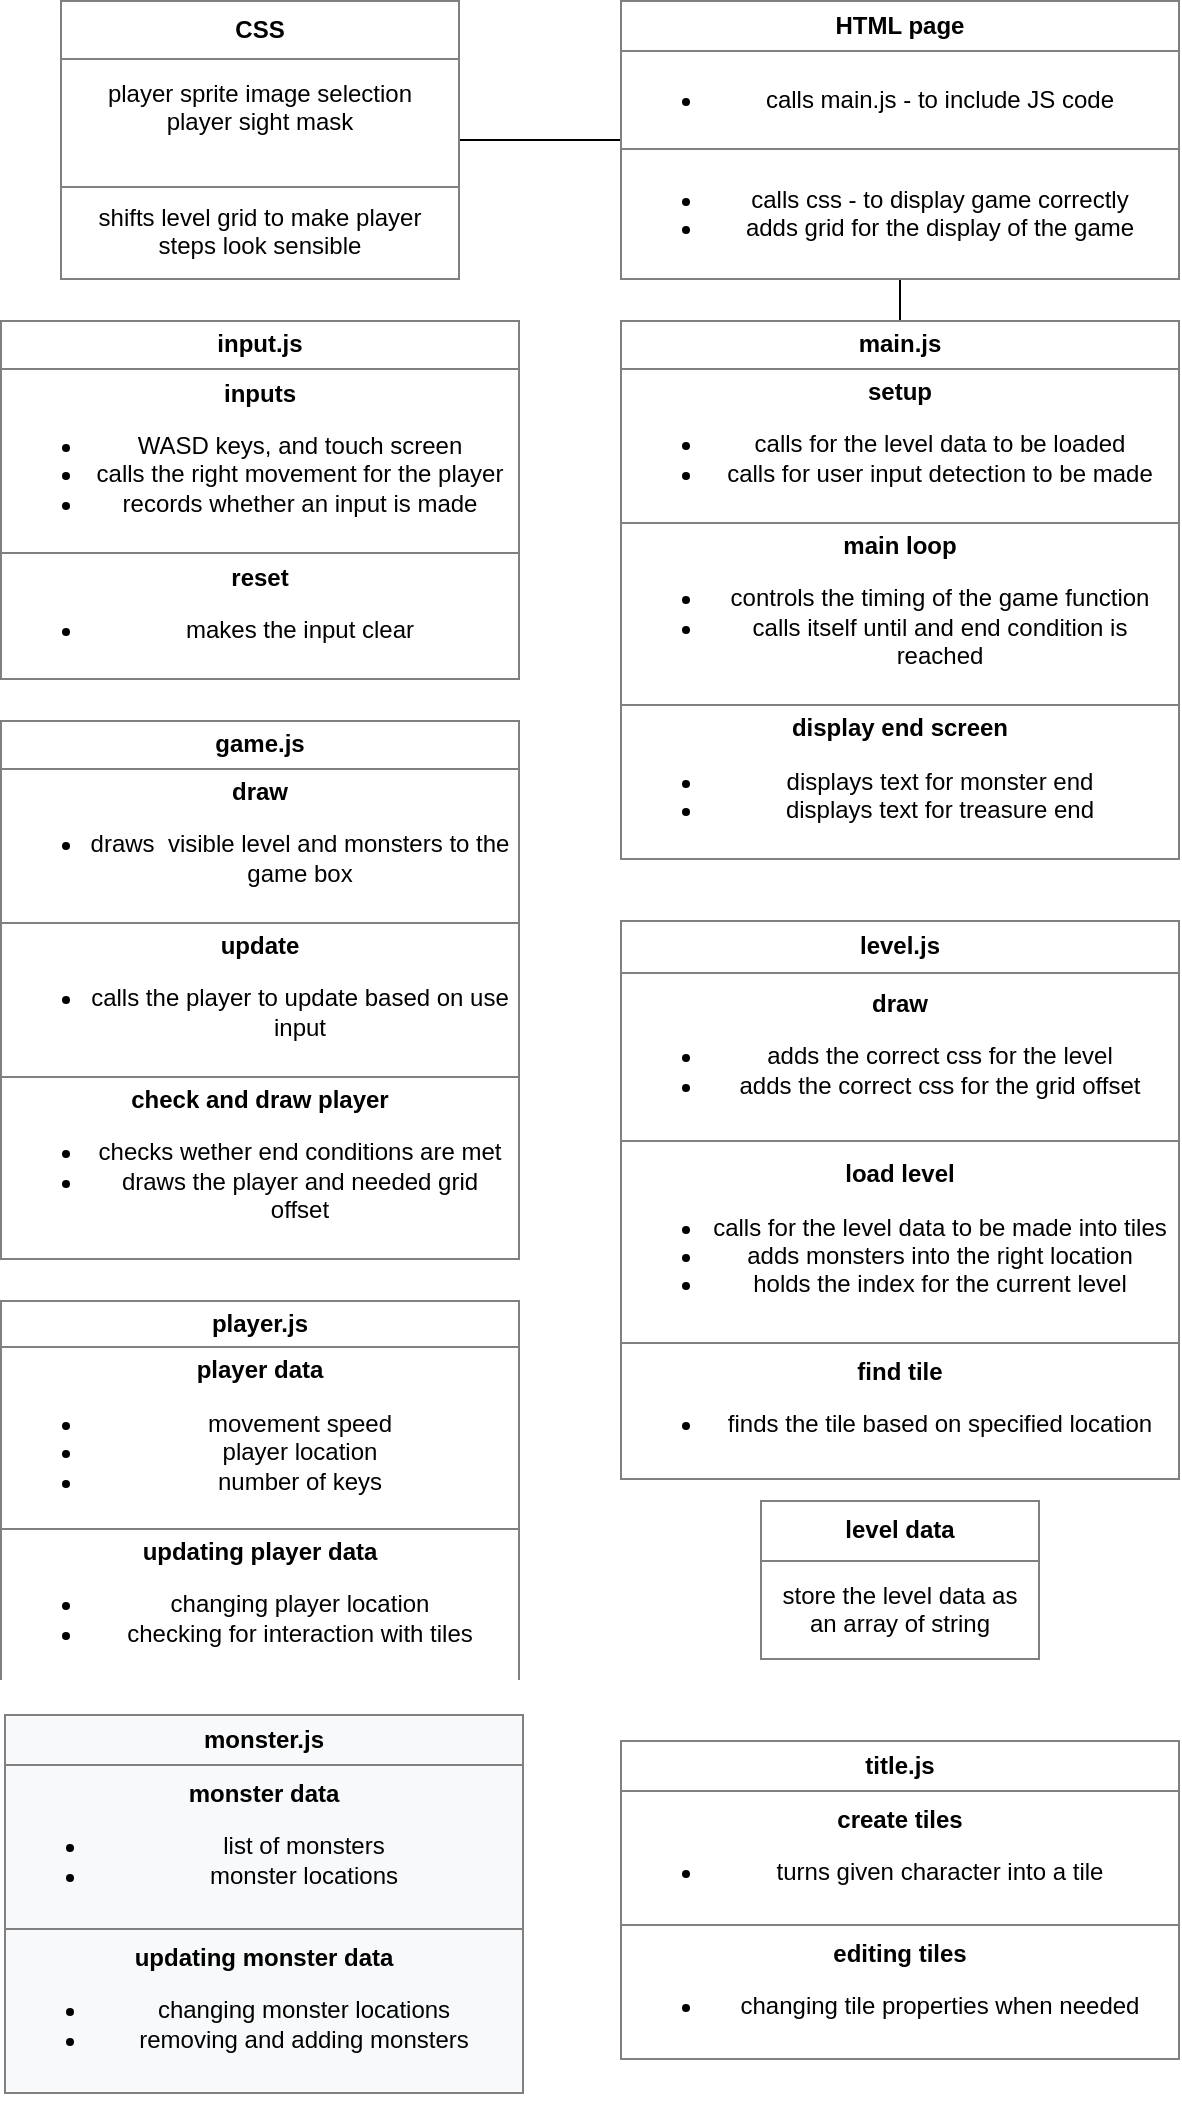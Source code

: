<mxfile version="13.6.6" type="github">
  <diagram id="prtHgNgQTEPvFCAcTncT" name="Page-1">
    <mxGraphModel dx="872" dy="422" grid="1" gridSize="10" guides="1" tooltips="1" connect="1" arrows="1" fold="1" page="1" pageScale="1" pageWidth="827" pageHeight="1169" math="0" shadow="0">
      <root>
        <mxCell id="0" />
        <mxCell id="1" parent="0" />
        <mxCell id="0_-cIZL938Ls0qubSqYC-9" value="" style="edgeStyle=orthogonalEdgeStyle;rounded=0;orthogonalLoop=1;jettySize=auto;html=1;endArrow=none;endFill=0;" edge="1" parent="1" source="0_-cIZL938Ls0qubSqYC-4" target="0_-cIZL938Ls0qubSqYC-5">
          <mxGeometry relative="1" as="geometry" />
        </mxCell>
        <mxCell id="0_-cIZL938Ls0qubSqYC-4" value="&lt;table border=&quot;1&quot; width=&quot;100%&quot; cellpadding=&quot;4&quot; style=&quot;width: 100% ; height: 100% ; border-collapse: collapse&quot;&gt;&lt;tbody&gt;&lt;tr&gt;&lt;th align=&quot;center&quot;&gt;CSS&lt;/th&gt;&lt;/tr&gt;&lt;tr&gt;&lt;td align=&quot;center&quot;&gt;player sprite image selection&lt;br&gt;player sight mask&lt;br&gt;&lt;br&gt;&lt;/td&gt;&lt;/tr&gt;&lt;tr&gt;&lt;td align=&quot;center&quot;&gt;shifts level grid to make player steps look sensible&lt;/td&gt;&lt;/tr&gt;&lt;/tbody&gt;&lt;/table&gt;" style="text;html=1;strokeColor=none;fillColor=none;overflow=fill;whiteSpace=wrap;" vertex="1" parent="1">
          <mxGeometry x="80" y="70" width="200" height="140" as="geometry" />
        </mxCell>
        <mxCell id="0_-cIZL938Ls0qubSqYC-10" value="" style="edgeStyle=orthogonalEdgeStyle;rounded=0;orthogonalLoop=1;jettySize=auto;html=1;endArrow=none;endFill=0;" edge="1" parent="1" source="0_-cIZL938Ls0qubSqYC-5" target="0_-cIZL938Ls0qubSqYC-6">
          <mxGeometry relative="1" as="geometry" />
        </mxCell>
        <mxCell id="0_-cIZL938Ls0qubSqYC-5" value="&lt;table border=&quot;1&quot; width=&quot;100%&quot; cellpadding=&quot;4&quot; style=&quot;width: 100% ; height: 100% ; border-collapse: collapse&quot;&gt;&lt;tbody&gt;&lt;tr&gt;&lt;th align=&quot;center&quot;&gt;HTML page&lt;/th&gt;&lt;/tr&gt;&lt;tr&gt;&lt;td align=&quot;center&quot;&gt;&lt;ul&gt;&lt;li&gt;calls main.js - to include JS code&lt;/li&gt;&lt;/ul&gt;&lt;/td&gt;&lt;/tr&gt;&lt;tr&gt;&lt;td align=&quot;center&quot;&gt;&lt;ul&gt;&lt;li&gt;calls css - to display game correctly&lt;/li&gt;&lt;li&gt;adds grid for the display of the game&lt;/li&gt;&lt;/ul&gt;&lt;/td&gt;&lt;/tr&gt;&lt;/tbody&gt;&lt;/table&gt;" style="text;html=1;strokeColor=none;fillColor=none;overflow=fill;whiteSpace=wrap;" vertex="1" parent="1">
          <mxGeometry x="360" y="70" width="280" height="140" as="geometry" />
        </mxCell>
        <mxCell id="0_-cIZL938Ls0qubSqYC-6" value="&lt;table border=&quot;1&quot; width=&quot;100%&quot; cellpadding=&quot;4&quot; style=&quot;width: 100% ; height: 100% ; border-collapse: collapse&quot;&gt;&lt;tbody&gt;&lt;tr&gt;&lt;th align=&quot;center&quot;&gt;main.js&lt;/th&gt;&lt;/tr&gt;&lt;tr&gt;&lt;td align=&quot;center&quot;&gt;&lt;b&gt;setup&lt;/b&gt;&lt;br&gt;&lt;ul&gt;&lt;li&gt;calls for the level data to be loaded&lt;/li&gt;&lt;li&gt;calls for user input detection to be made&lt;/li&gt;&lt;/ul&gt;&lt;/td&gt;&lt;/tr&gt;&lt;tr&gt;&lt;td align=&quot;center&quot;&gt;&lt;b&gt;main loop&lt;/b&gt;&lt;br&gt;&lt;ul&gt;&lt;li&gt;controls the timing of the game function&lt;/li&gt;&lt;li&gt;calls itself until and end condition is reached&lt;/li&gt;&lt;/ul&gt;&lt;/td&gt;&lt;/tr&gt;&lt;tr&gt;&lt;td style=&quot;text-align: center&quot;&gt;&lt;b&gt;display end screen&lt;/b&gt;&lt;br&gt;&lt;ul&gt;&lt;li&gt;displays text for monster end&lt;/li&gt;&lt;li&gt;displays text for treasure end&lt;/li&gt;&lt;/ul&gt;&lt;/td&gt;&lt;/tr&gt;&lt;/tbody&gt;&lt;/table&gt;" style="text;html=1;strokeColor=none;fillColor=none;overflow=fill;whiteSpace=wrap;" vertex="1" parent="1">
          <mxGeometry x="360" y="230" width="280" height="270" as="geometry" />
        </mxCell>
        <mxCell id="0_-cIZL938Ls0qubSqYC-11" value="&lt;table border=&quot;1&quot; width=&quot;100%&quot; cellpadding=&quot;4&quot; style=&quot;width: 100% ; height: 100% ; border-collapse: collapse&quot;&gt;&lt;tbody&gt;&lt;tr&gt;&lt;th align=&quot;center&quot;&gt;game.js&lt;/th&gt;&lt;/tr&gt;&lt;tr&gt;&lt;td align=&quot;center&quot;&gt;&lt;b&gt;draw&lt;/b&gt;&lt;br&gt;&lt;ul&gt;&lt;li&gt;draws&amp;nbsp; visible level and monsters to the game box&lt;/li&gt;&lt;/ul&gt;&lt;/td&gt;&lt;/tr&gt;&lt;tr&gt;&lt;td align=&quot;center&quot;&gt;&lt;b&gt;update&lt;/b&gt;&lt;br&gt;&lt;ul&gt;&lt;li&gt;calls the player to update based on use input&lt;/li&gt;&lt;/ul&gt;&lt;/td&gt;&lt;/tr&gt;&lt;tr&gt;&lt;td&gt;&lt;div style=&quot;text-align: center&quot;&gt;&lt;b&gt;check and draw player&lt;/b&gt;&lt;/div&gt;&lt;ul&gt;&lt;li style=&quot;text-align: center&quot;&gt;checks wether end conditions are met&lt;/li&gt;&lt;li style=&quot;text-align: center&quot;&gt;draws the player and needed grid offset&lt;/li&gt;&lt;/ul&gt;&lt;/td&gt;&lt;/tr&gt;&lt;/tbody&gt;&lt;/table&gt;" style="text;html=1;strokeColor=none;fillColor=none;overflow=fill;whiteSpace=wrap;" vertex="1" parent="1">
          <mxGeometry x="50" y="430" width="260" height="270" as="geometry" />
        </mxCell>
        <mxCell id="0_-cIZL938Ls0qubSqYC-12" value="&lt;table border=&quot;1&quot; width=&quot;100%&quot; cellpadding=&quot;4&quot; style=&quot;width: 100% ; height: 100% ; border-collapse: collapse&quot;&gt;&lt;tbody&gt;&lt;tr&gt;&lt;th align=&quot;center&quot;&gt;level.js&lt;/th&gt;&lt;/tr&gt;&lt;tr&gt;&lt;td align=&quot;center&quot;&gt;&lt;b&gt;draw&lt;/b&gt;&lt;br&gt;&lt;ul&gt;&lt;li&gt;adds the correct css for the level&lt;/li&gt;&lt;li&gt;adds the correct css for the grid offset&lt;/li&gt;&lt;/ul&gt;&lt;/td&gt;&lt;/tr&gt;&lt;tr&gt;&lt;td align=&quot;center&quot;&gt;&lt;b&gt;load level&lt;/b&gt;&lt;br&gt;&lt;ul&gt;&lt;li&gt;calls for the level data to be made into tiles&lt;/li&gt;&lt;li&gt;adds monsters into the right location&lt;/li&gt;&lt;li&gt;holds the index for the current level&lt;/li&gt;&lt;/ul&gt;&lt;/td&gt;&lt;/tr&gt;&lt;tr&gt;&lt;td style=&quot;text-align: center&quot;&gt;&lt;b&gt;find tile&lt;/b&gt;&lt;br&gt;&lt;ul&gt;&lt;li&gt;finds the tile based on specified location&lt;/li&gt;&lt;/ul&gt;&lt;/td&gt;&lt;/tr&gt;&lt;/tbody&gt;&lt;/table&gt;" style="text;html=1;strokeColor=none;fillColor=none;overflow=fill;" vertex="1" parent="1">
          <mxGeometry x="360" y="530" width="280" height="280" as="geometry" />
        </mxCell>
        <mxCell id="0_-cIZL938Ls0qubSqYC-13" value="&lt;table border=&quot;1&quot; width=&quot;100%&quot; cellpadding=&quot;4&quot; style=&quot;width: 100% ; height: 100% ; border-collapse: collapse&quot;&gt;&lt;tbody&gt;&lt;tr&gt;&lt;th align=&quot;center&quot;&gt;level data&lt;/th&gt;&lt;/tr&gt;&lt;tr&gt;&lt;td align=&quot;center&quot;&gt;store the level data as an array of string&lt;/td&gt;&lt;/tr&gt;&lt;/tbody&gt;&lt;/table&gt;" style="text;html=1;strokeColor=none;fillColor=none;overflow=fill;whiteSpace=wrap;" vertex="1" parent="1">
          <mxGeometry x="430" y="820" width="140" height="80" as="geometry" />
        </mxCell>
        <mxCell id="0_-cIZL938Ls0qubSqYC-14" value="&lt;table border=&quot;1&quot; width=&quot;100%&quot; cellpadding=&quot;4&quot; style=&quot;width: 100% ; height: 100% ; border-collapse: collapse&quot;&gt;&lt;tbody&gt;&lt;tr&gt;&lt;th align=&quot;center&quot;&gt;title.js&lt;/th&gt;&lt;/tr&gt;&lt;tr&gt;&lt;td align=&quot;center&quot;&gt;&lt;b&gt;create tiles&lt;/b&gt;&lt;br&gt;&lt;ul&gt;&lt;li&gt;turns given character into a tile&lt;/li&gt;&lt;/ul&gt;&lt;/td&gt;&lt;/tr&gt;&lt;tr&gt;&lt;td align=&quot;center&quot;&gt;&lt;b&gt;editing tiles&lt;/b&gt;&lt;br&gt;&lt;ul&gt;&lt;li&gt;changing tile properties when needed&lt;/li&gt;&lt;/ul&gt;&lt;/td&gt;&lt;/tr&gt;&lt;/tbody&gt;&lt;/table&gt;" style="text;html=1;strokeColor=none;fillColor=none;overflow=fill;" vertex="1" parent="1">
          <mxGeometry x="360" y="940" width="280" height="160" as="geometry" />
        </mxCell>
        <mxCell id="0_-cIZL938Ls0qubSqYC-16" value="&lt;table border=&quot;1&quot; width=&quot;100%&quot; cellpadding=&quot;4&quot; style=&quot;width: 100% ; height: 100% ; border-collapse: collapse&quot;&gt;&lt;tbody&gt;&lt;tr&gt;&lt;th align=&quot;center&quot;&gt;player.js&lt;br&gt;&lt;/th&gt;&lt;/tr&gt;&lt;tr&gt;&lt;td align=&quot;center&quot;&gt;&lt;b&gt;player data&lt;/b&gt;&lt;br&gt;&lt;ul&gt;&lt;li&gt;movement speed&lt;/li&gt;&lt;li&gt;player location&lt;/li&gt;&lt;li&gt;number of keys&lt;/li&gt;&lt;/ul&gt;&lt;/td&gt;&lt;/tr&gt;&lt;tr&gt;&lt;td align=&quot;center&quot;&gt;&lt;b&gt;updating player data&lt;/b&gt;&lt;br&gt;&lt;ul&gt;&lt;li&gt;changing player location&lt;/li&gt;&lt;li&gt;checking for interaction with tiles&lt;/li&gt;&lt;/ul&gt;&lt;/td&gt;&lt;/tr&gt;&lt;/tbody&gt;&lt;/table&gt;" style="text;html=1;strokeColor=none;fillColor=none;overflow=fill;" vertex="1" parent="1">
          <mxGeometry x="50" y="720" width="260" height="190" as="geometry" />
        </mxCell>
        <mxCell id="0_-cIZL938Ls0qubSqYC-17" value="&lt;table border=&quot;1&quot; width=&quot;100%&quot; cellpadding=&quot;4&quot; style=&quot;color: rgb(0 , 0 , 0) ; font-family: &amp;#34;helvetica&amp;#34; ; font-size: 12px ; font-style: normal ; font-weight: 400 ; letter-spacing: normal ; text-align: left ; text-indent: 0px ; text-transform: none ; word-spacing: 0px ; background-color: rgb(248 , 249 , 250) ; width: 260px ; height: 190px ; border-collapse: collapse&quot;&gt;&lt;tbody&gt;&lt;tr&gt;&lt;th align=&quot;center&quot;&gt;monster.js&lt;br&gt;&lt;/th&gt;&lt;/tr&gt;&lt;tr&gt;&lt;td align=&quot;center&quot;&gt;&lt;b&gt;monster data&lt;/b&gt;&lt;br&gt;&lt;ul&gt;&lt;li&gt;list of monsters&lt;/li&gt;&lt;li&gt;monster locations&lt;/li&gt;&lt;/ul&gt;&lt;/td&gt;&lt;/tr&gt;&lt;tr&gt;&lt;td align=&quot;center&quot;&gt;&lt;b&gt;updating monster data&lt;/b&gt;&lt;br&gt;&lt;ul&gt;&lt;li&gt;changing monster locations&lt;/li&gt;&lt;li&gt;removing and adding monsters&lt;/li&gt;&lt;/ul&gt;&lt;/td&gt;&lt;/tr&gt;&lt;/tbody&gt;&lt;/table&gt;" style="text;whiteSpace=wrap;html=1;" vertex="1" parent="1">
          <mxGeometry x="50" y="920" width="260" height="200" as="geometry" />
        </mxCell>
        <mxCell id="0_-cIZL938Ls0qubSqYC-18" value="&lt;table border=&quot;1&quot; width=&quot;100%&quot; cellpadding=&quot;4&quot; style=&quot;width: 100% ; height: 100% ; border-collapse: collapse&quot;&gt;&lt;tbody&gt;&lt;tr&gt;&lt;th align=&quot;center&quot;&gt;input.js&lt;/th&gt;&lt;/tr&gt;&lt;tr&gt;&lt;td align=&quot;center&quot;&gt;&lt;b&gt;inputs&lt;/b&gt;&lt;br&gt;&lt;ul&gt;&lt;li&gt;WASD keys, and touch screen&lt;/li&gt;&lt;li&gt;calls the right movement for the player&lt;/li&gt;&lt;li&gt;records whether an input is made&lt;/li&gt;&lt;/ul&gt;&lt;/td&gt;&lt;/tr&gt;&lt;tr&gt;&lt;td align=&quot;center&quot;&gt;&lt;b&gt;reset&lt;/b&gt;&lt;br&gt;&lt;ul&gt;&lt;li&gt;makes the input clear&lt;/li&gt;&lt;/ul&gt;&lt;/td&gt;&lt;/tr&gt;&lt;/tbody&gt;&lt;/table&gt;" style="text;html=1;strokeColor=none;fillColor=none;overflow=fill;whiteSpace=wrap;" vertex="1" parent="1">
          <mxGeometry x="50" y="230" width="260" height="180" as="geometry" />
        </mxCell>
      </root>
    </mxGraphModel>
  </diagram>
</mxfile>
